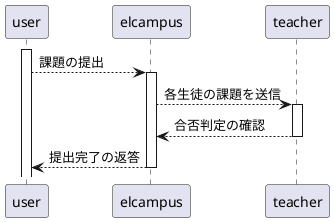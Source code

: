 @startuml
participant "user"
participant elcampus
participant teacher

activate "user"
"user" --> elcampus: 課題の提出
activate elcampus
elcampus --> teacher: 各生徒の課題を送信
activate teacher
teacher --> elcampus: 合否判定の確認
deactivate teacher
elcampus --> "user": 提出完了の返答
deactivate elcampus
@enduml